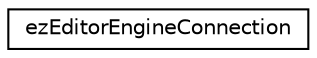 digraph "Graphical Class Hierarchy"
{
 // LATEX_PDF_SIZE
  edge [fontname="Helvetica",fontsize="10",labelfontname="Helvetica",labelfontsize="10"];
  node [fontname="Helvetica",fontsize="10",shape=record];
  rankdir="LR";
  Node0 [label="ezEditorEngineConnection",height=0.2,width=0.4,color="black", fillcolor="white", style="filled",URL="$da/d5a/classez_editor_engine_connection.htm",tooltip=" "];
}
